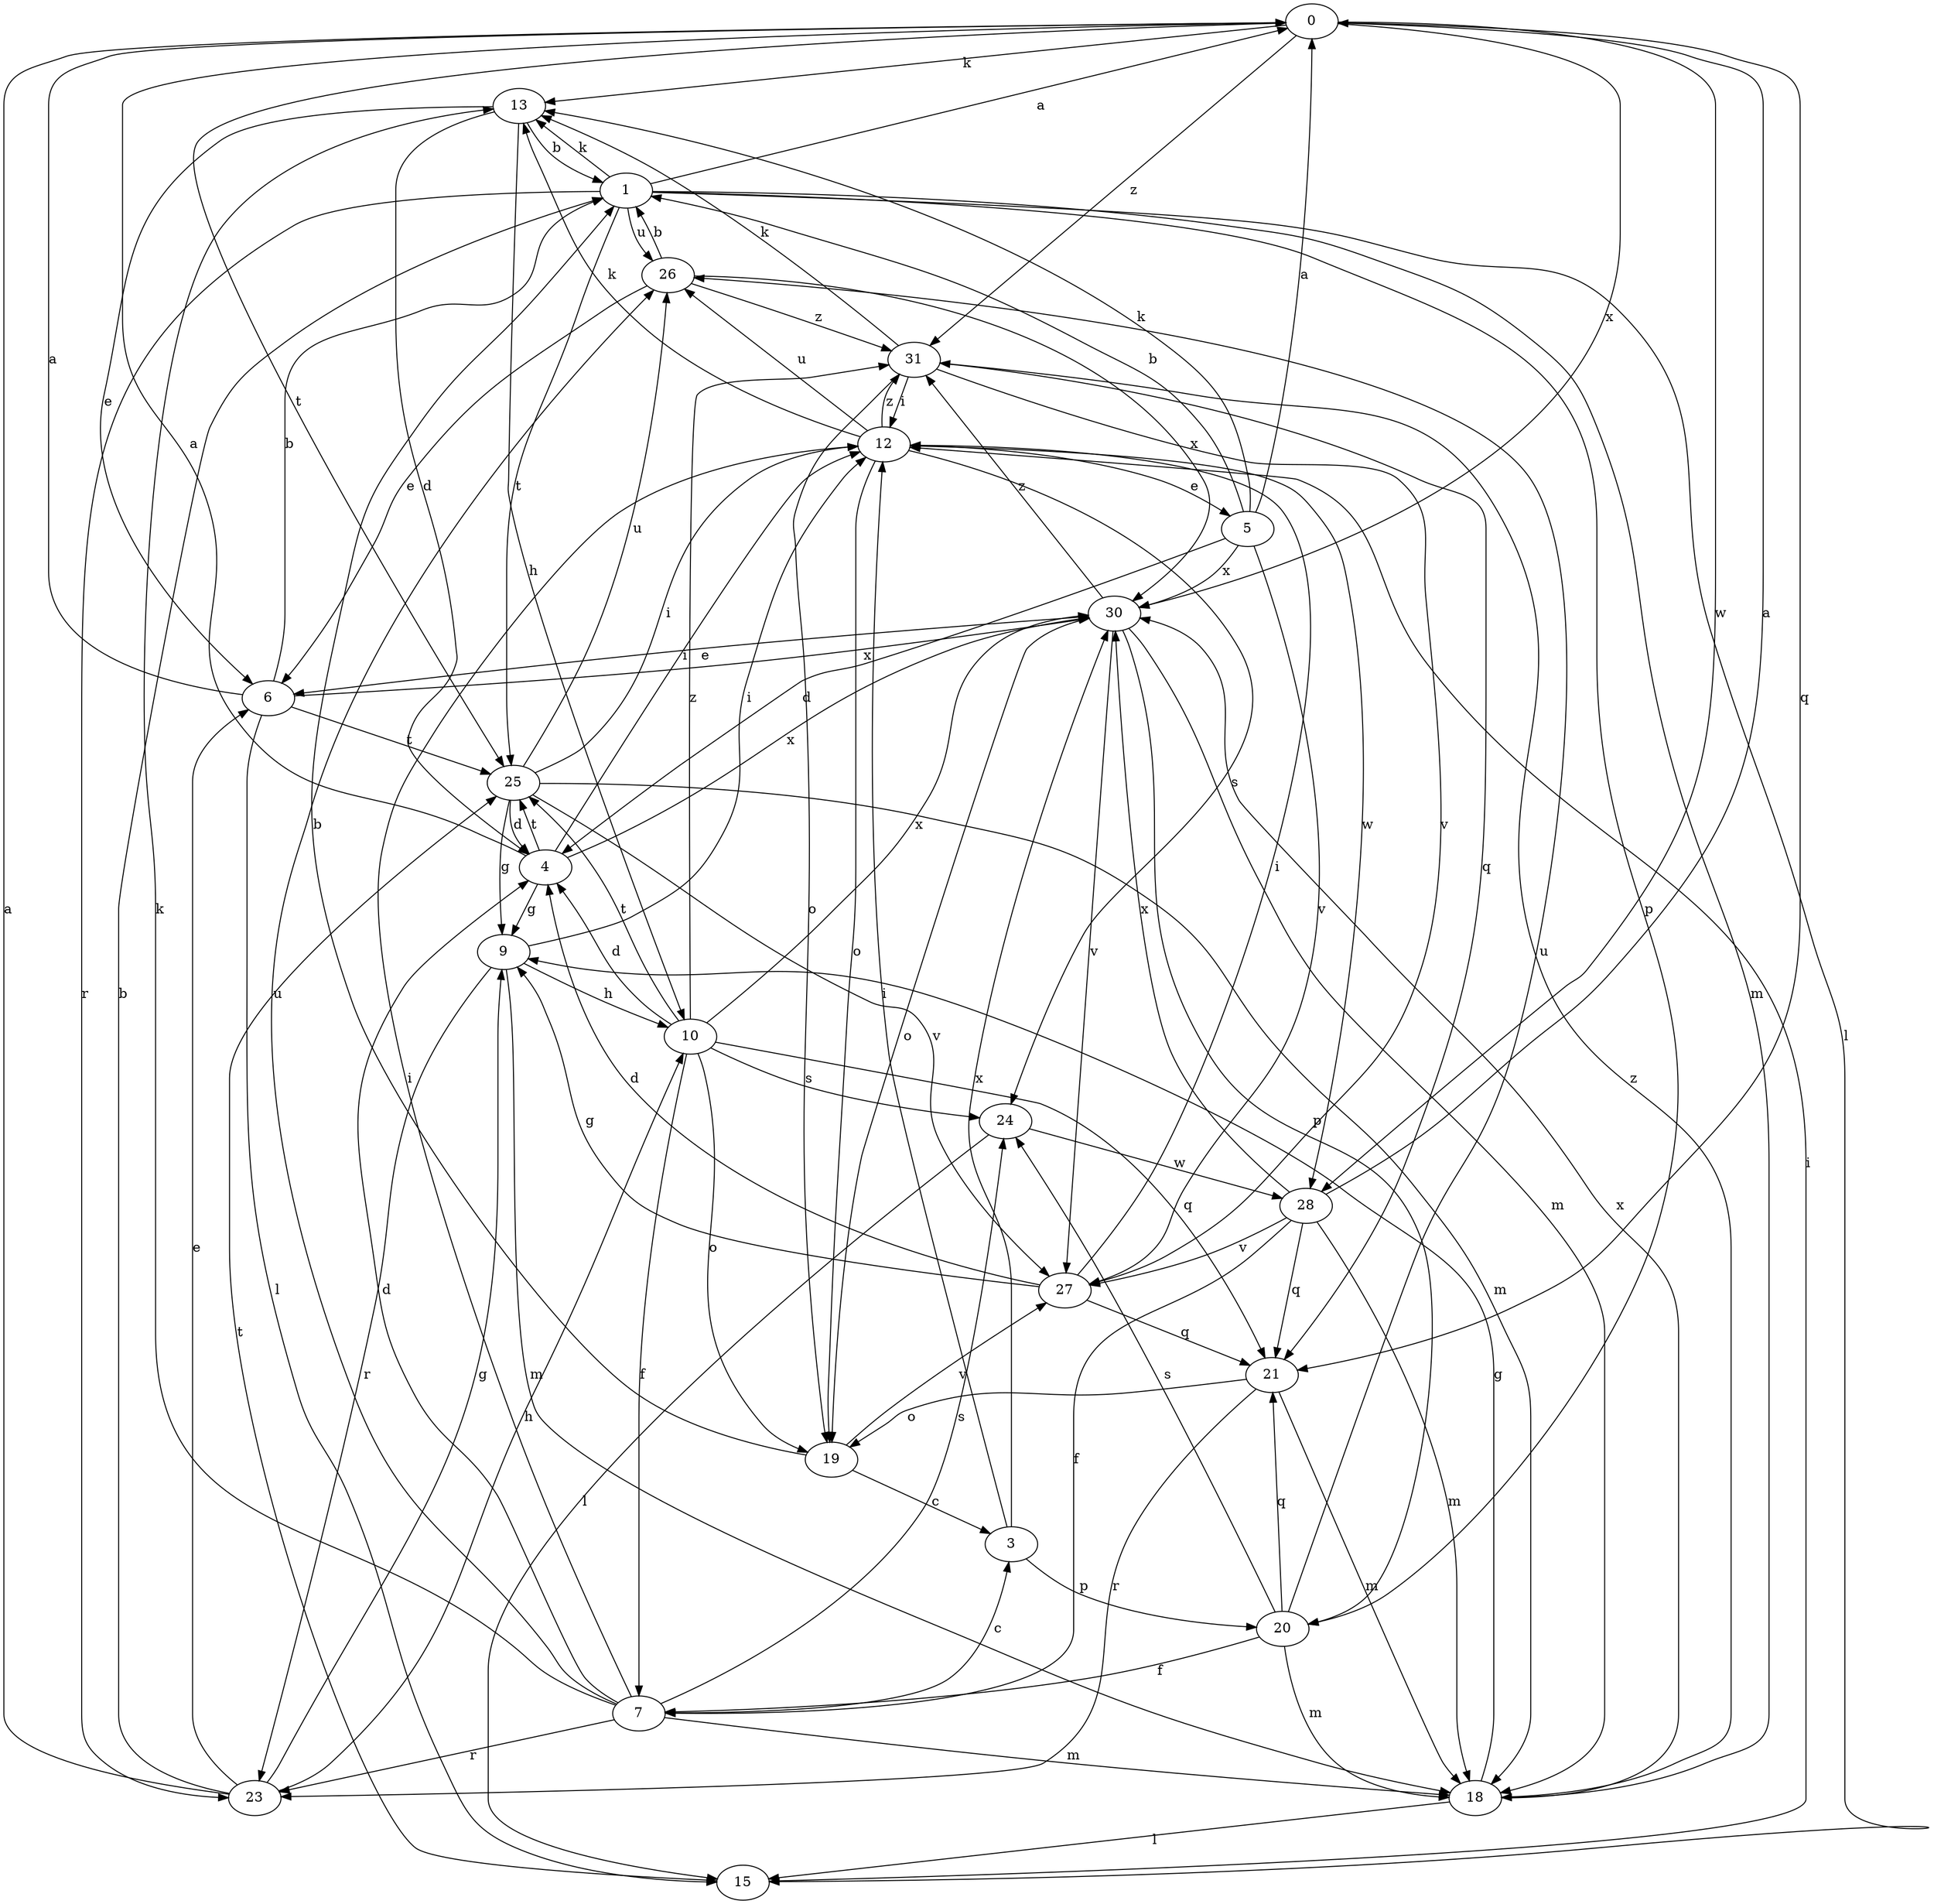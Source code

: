 strict digraph  {
0;
1;
3;
4;
5;
6;
7;
9;
10;
12;
13;
15;
18;
19;
20;
21;
23;
24;
25;
26;
27;
28;
30;
31;
0 -> 13  [label=k];
0 -> 21  [label=q];
0 -> 25  [label=t];
0 -> 28  [label=w];
0 -> 30  [label=x];
0 -> 31  [label=z];
1 -> 0  [label=a];
1 -> 13  [label=k];
1 -> 15  [label=l];
1 -> 18  [label=m];
1 -> 20  [label=p];
1 -> 23  [label=r];
1 -> 25  [label=t];
1 -> 26  [label=u];
3 -> 12  [label=i];
3 -> 20  [label=p];
3 -> 30  [label=x];
4 -> 0  [label=a];
4 -> 9  [label=g];
4 -> 12  [label=i];
4 -> 25  [label=t];
4 -> 30  [label=x];
5 -> 0  [label=a];
5 -> 1  [label=b];
5 -> 4  [label=d];
5 -> 13  [label=k];
5 -> 27  [label=v];
5 -> 30  [label=x];
6 -> 0  [label=a];
6 -> 1  [label=b];
6 -> 15  [label=l];
6 -> 25  [label=t];
6 -> 30  [label=x];
7 -> 3  [label=c];
7 -> 4  [label=d];
7 -> 12  [label=i];
7 -> 13  [label=k];
7 -> 18  [label=m];
7 -> 23  [label=r];
7 -> 24  [label=s];
7 -> 26  [label=u];
9 -> 10  [label=h];
9 -> 12  [label=i];
9 -> 18  [label=m];
9 -> 23  [label=r];
10 -> 4  [label=d];
10 -> 7  [label=f];
10 -> 19  [label=o];
10 -> 21  [label=q];
10 -> 24  [label=s];
10 -> 25  [label=t];
10 -> 30  [label=x];
10 -> 31  [label=z];
12 -> 5  [label=e];
12 -> 13  [label=k];
12 -> 19  [label=o];
12 -> 24  [label=s];
12 -> 26  [label=u];
12 -> 28  [label=w];
12 -> 31  [label=z];
13 -> 1  [label=b];
13 -> 4  [label=d];
13 -> 6  [label=e];
13 -> 10  [label=h];
15 -> 12  [label=i];
15 -> 25  [label=t];
18 -> 9  [label=g];
18 -> 15  [label=l];
18 -> 30  [label=x];
18 -> 31  [label=z];
19 -> 1  [label=b];
19 -> 3  [label=c];
19 -> 27  [label=v];
20 -> 7  [label=f];
20 -> 18  [label=m];
20 -> 21  [label=q];
20 -> 24  [label=s];
20 -> 26  [label=u];
21 -> 18  [label=m];
21 -> 19  [label=o];
21 -> 23  [label=r];
23 -> 0  [label=a];
23 -> 1  [label=b];
23 -> 6  [label=e];
23 -> 9  [label=g];
23 -> 10  [label=h];
24 -> 15  [label=l];
24 -> 28  [label=w];
25 -> 4  [label=d];
25 -> 9  [label=g];
25 -> 12  [label=i];
25 -> 18  [label=m];
25 -> 26  [label=u];
25 -> 27  [label=v];
26 -> 1  [label=b];
26 -> 6  [label=e];
26 -> 30  [label=x];
26 -> 31  [label=z];
27 -> 4  [label=d];
27 -> 9  [label=g];
27 -> 12  [label=i];
27 -> 21  [label=q];
28 -> 0  [label=a];
28 -> 7  [label=f];
28 -> 18  [label=m];
28 -> 21  [label=q];
28 -> 27  [label=v];
28 -> 30  [label=x];
30 -> 6  [label=e];
30 -> 18  [label=m];
30 -> 19  [label=o];
30 -> 20  [label=p];
30 -> 27  [label=v];
30 -> 31  [label=z];
31 -> 12  [label=i];
31 -> 13  [label=k];
31 -> 19  [label=o];
31 -> 21  [label=q];
31 -> 27  [label=v];
}
